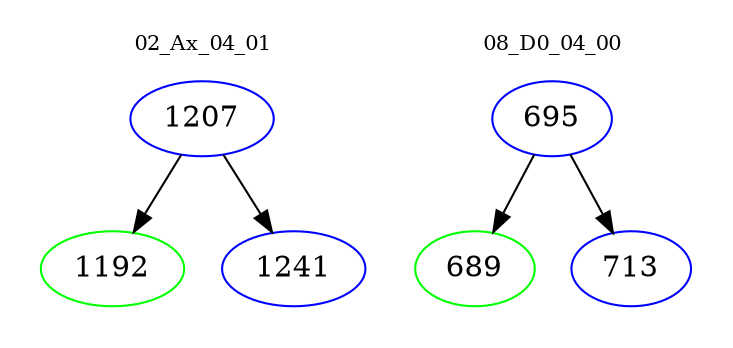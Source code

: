 digraph{
subgraph cluster_0 {
color = white
label = "02_Ax_04_01";
fontsize=10;
T0_1207 [label="1207", color="blue"]
T0_1207 -> T0_1192 [color="black"]
T0_1192 [label="1192", color="green"]
T0_1207 -> T0_1241 [color="black"]
T0_1241 [label="1241", color="blue"]
}
subgraph cluster_1 {
color = white
label = "08_D0_04_00";
fontsize=10;
T1_695 [label="695", color="blue"]
T1_695 -> T1_689 [color="black"]
T1_689 [label="689", color="green"]
T1_695 -> T1_713 [color="black"]
T1_713 [label="713", color="blue"]
}
}
